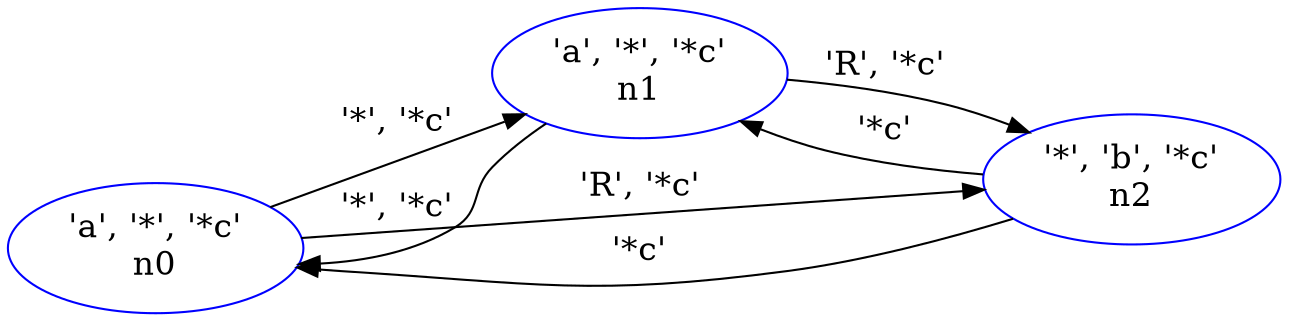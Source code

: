 digraph lg {
	rankdir=LR;
	edge[fontsize=16,weight=1]; node[fontsize=16]; graph[ordering=out];

	/*  NODES (PRIMITIVES) */Pn0 [label="'a', '*', '*c'\nn0", color = blue];
		Pn1 [label="'a', '*', '*c'\nn1", color = blue];
		Pn2 [label="'*', 'b', '*c'\nn2", color = blue];
		
	/*  EDGES (PRIMITIVE RELATIONSHIPS) */
	Pn0 -> Pn1 [label="'*', '*c'"];
	Pn0 -> Pn2 [label="'R', '*c'"];
	Pn1 -> Pn0 [label="'*', '*c'"];
	Pn1 -> Pn2 [label="'R', '*c'"];
	Pn2 -> Pn0 [label="'*c'"];
	Pn2 -> Pn1 [label="'*c'"];
}
